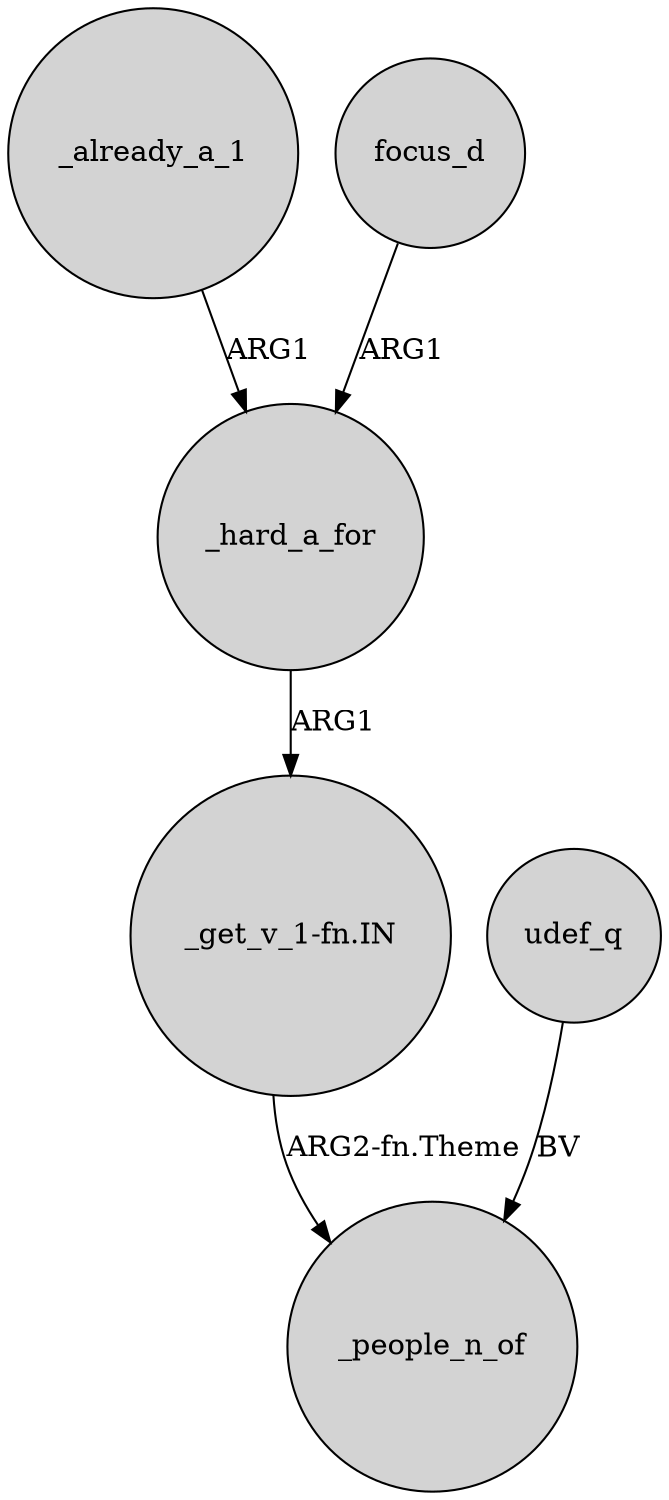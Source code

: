 digraph {
	node [shape=circle style=filled]
	_already_a_1 -> _hard_a_for [label=ARG1]
	udef_q -> _people_n_of [label=BV]
	focus_d -> _hard_a_for [label=ARG1]
	_hard_a_for -> "_get_v_1-fn.IN" [label=ARG1]
	"_get_v_1-fn.IN" -> _people_n_of [label="ARG2-fn.Theme"]
}
